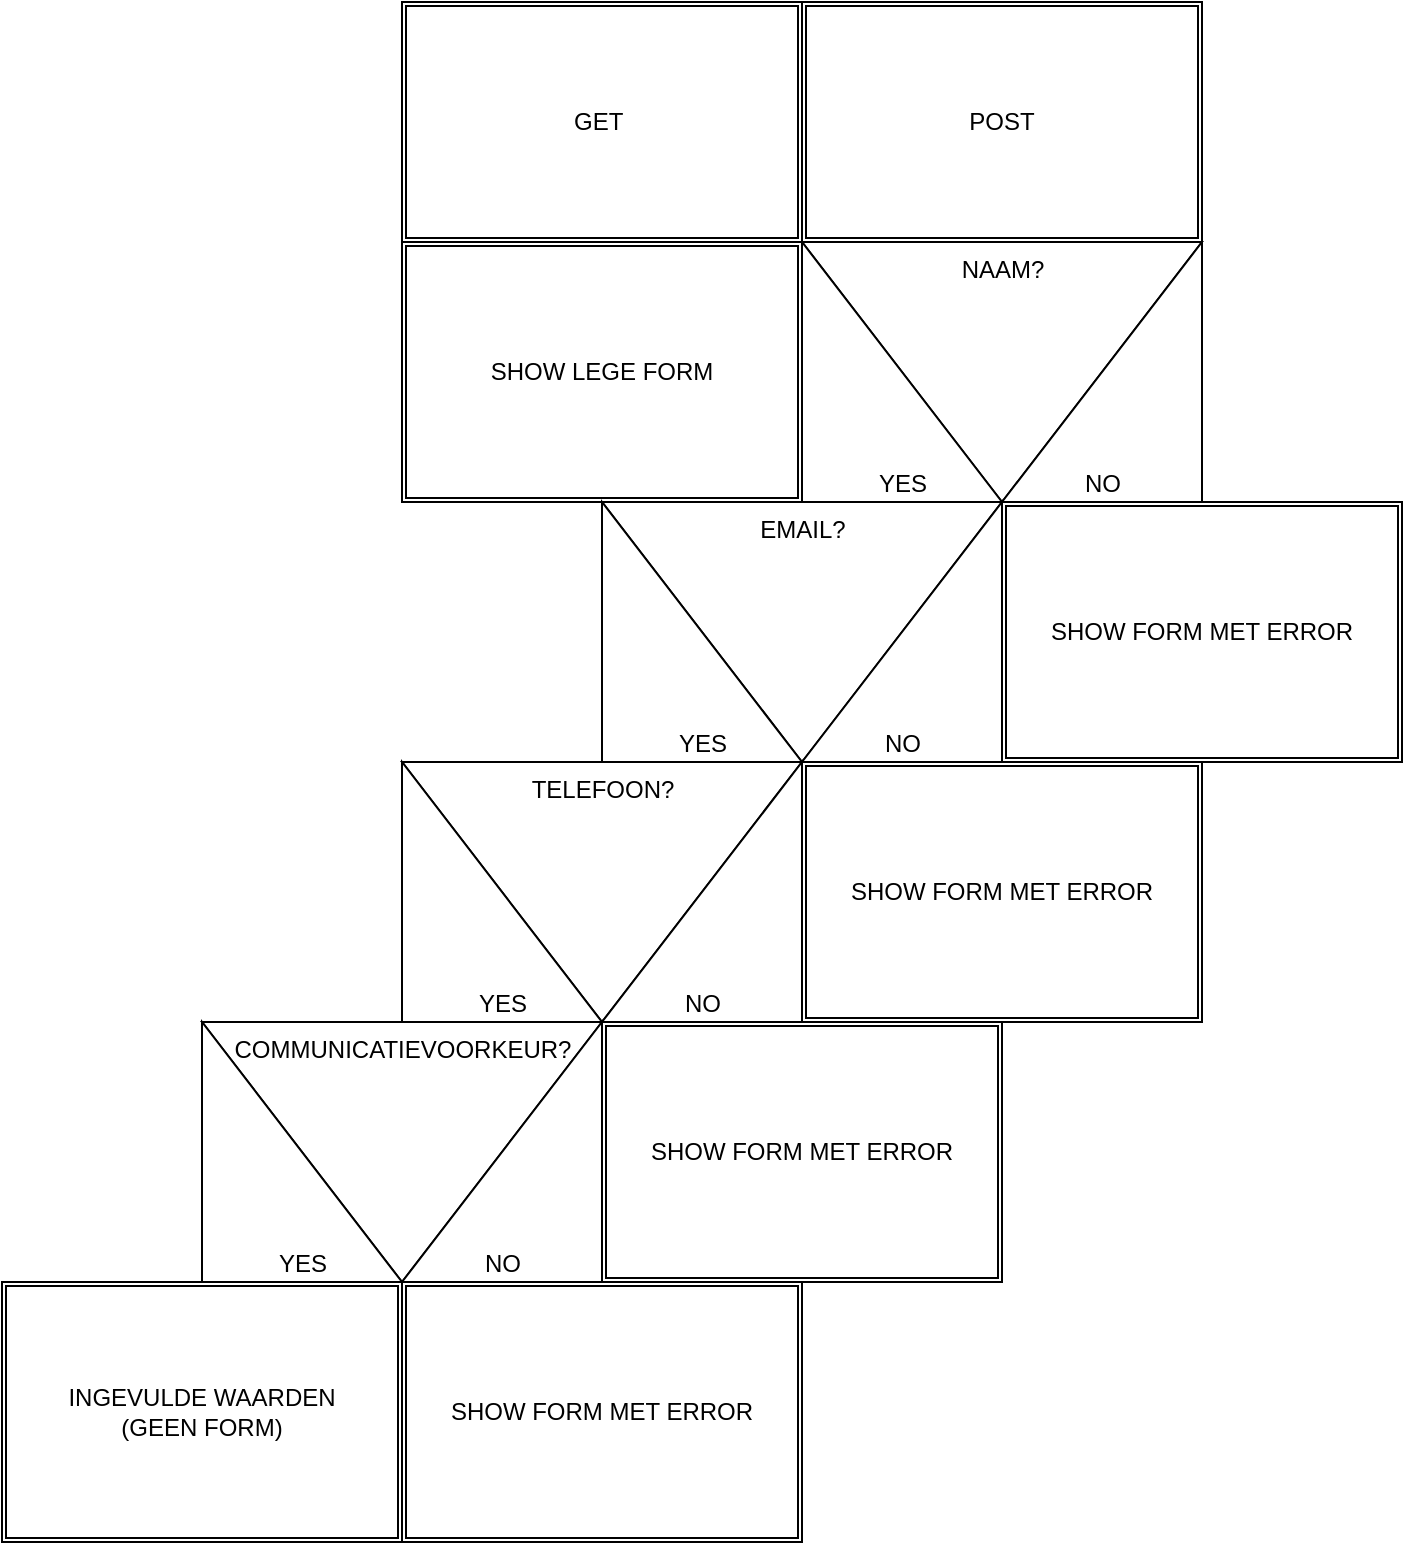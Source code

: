 <mxfile>
    <diagram id="sRckla2KPKiwMlTJUJ2y" name="Page-1">
        <mxGraphModel dx="1968" dy="812" grid="1" gridSize="10" guides="1" tooltips="1" connect="1" arrows="1" fold="1" page="1" pageScale="1" pageWidth="850" pageHeight="1100" math="0" shadow="0">
            <root>
                <mxCell id="0"/>
                <mxCell id="1" parent="0"/>
                <mxCell id="2" value="GET&amp;nbsp;" style="shape=ext;double=1;rounded=0;whiteSpace=wrap;html=1;" vertex="1" parent="1">
                    <mxGeometry x="80" y="80" width="200" height="120" as="geometry"/>
                </mxCell>
                <mxCell id="3" value="POST" style="shape=ext;double=1;rounded=0;whiteSpace=wrap;html=1;" vertex="1" parent="1">
                    <mxGeometry x="280" y="80" width="200" height="120" as="geometry"/>
                </mxCell>
                <mxCell id="4" value="SHOW LEGE FORM" style="shape=ext;double=1;rounded=0;whiteSpace=wrap;html=1;" vertex="1" parent="1">
                    <mxGeometry x="80" y="200" width="200" height="130" as="geometry"/>
                </mxCell>
                <mxCell id="6" value="NAAM?" style="verticalLabelPosition=middle;verticalAlign=top;html=1;shape=mxgraph.basic.acute_triangle;dx=0.5;direction=west;labelPosition=center;align=center;" vertex="1" parent="1">
                    <mxGeometry x="280" y="200" width="200" height="130" as="geometry"/>
                </mxCell>
                <mxCell id="8" value="YES&lt;br&gt;" style="verticalLabelPosition=middle;verticalAlign=bottom;html=1;shape=mxgraph.basic.orthogonal_triangle;labelPosition=center;align=center;" vertex="1" parent="1">
                    <mxGeometry x="280" y="200" width="100" height="130" as="geometry"/>
                </mxCell>
                <mxCell id="9" value="NO" style="verticalLabelPosition=middle;verticalAlign=bottom;html=1;shape=mxgraph.basic.orthogonal_triangle;direction=north;labelPosition=center;align=center;" vertex="1" parent="1">
                    <mxGeometry x="380" y="200" width="100" height="130" as="geometry"/>
                </mxCell>
                <mxCell id="10" value="EMAIL?" style="verticalLabelPosition=middle;verticalAlign=top;html=1;shape=mxgraph.basic.acute_triangle;dx=0.5;direction=west;labelPosition=center;align=center;" vertex="1" parent="1">
                    <mxGeometry x="180" y="330" width="200" height="130" as="geometry"/>
                </mxCell>
                <mxCell id="11" value="YES&lt;br&gt;" style="verticalLabelPosition=middle;verticalAlign=bottom;html=1;shape=mxgraph.basic.orthogonal_triangle;labelPosition=center;align=center;" vertex="1" parent="1">
                    <mxGeometry x="180" y="330" width="100" height="130" as="geometry"/>
                </mxCell>
                <mxCell id="12" value="NO" style="verticalLabelPosition=middle;verticalAlign=bottom;html=1;shape=mxgraph.basic.orthogonal_triangle;direction=north;labelPosition=center;align=center;" vertex="1" parent="1">
                    <mxGeometry x="280" y="330" width="100" height="130" as="geometry"/>
                </mxCell>
                <mxCell id="13" value="SHOW FORM WITH ERROR" style="shape=ext;double=1;rounded=0;whiteSpace=wrap;html=1;" vertex="1" parent="1">
                    <mxGeometry x="380" y="330" width="200" height="130" as="geometry"/>
                </mxCell>
                <mxCell id="14" value="SHOW FORM WITH ERROR" style="shape=ext;double=1;rounded=0;whiteSpace=wrap;html=1;" vertex="1" parent="1">
                    <mxGeometry x="280" y="460" width="200" height="130" as="geometry"/>
                </mxCell>
                <mxCell id="15" value="TELEFOON?" style="verticalLabelPosition=middle;verticalAlign=top;html=1;shape=mxgraph.basic.acute_triangle;dx=0.5;direction=west;labelPosition=center;align=center;" vertex="1" parent="1">
                    <mxGeometry x="80" y="460" width="200" height="130" as="geometry"/>
                </mxCell>
                <mxCell id="16" value="YES&lt;br&gt;" style="verticalLabelPosition=middle;verticalAlign=bottom;html=1;shape=mxgraph.basic.orthogonal_triangle;labelPosition=center;align=center;" vertex="1" parent="1">
                    <mxGeometry x="80" y="460" width="100" height="130" as="geometry"/>
                </mxCell>
                <mxCell id="17" value="NO" style="verticalLabelPosition=middle;verticalAlign=bottom;html=1;shape=mxgraph.basic.orthogonal_triangle;direction=north;labelPosition=center;align=center;" vertex="1" parent="1">
                    <mxGeometry x="180" y="460" width="100" height="130" as="geometry"/>
                </mxCell>
                <mxCell id="18" value="SHOW FORM WITH ERROR" style="shape=ext;double=1;rounded=0;whiteSpace=wrap;html=1;" vertex="1" parent="1">
                    <mxGeometry x="180" y="590" width="200" height="130" as="geometry"/>
                </mxCell>
                <mxCell id="19" value="COMMUNICATIEVOORKEUR?" style="verticalLabelPosition=middle;verticalAlign=top;html=1;shape=mxgraph.basic.acute_triangle;dx=0.5;direction=west;labelPosition=center;align=center;" vertex="1" parent="1">
                    <mxGeometry x="-20" y="590" width="200" height="130" as="geometry"/>
                </mxCell>
                <mxCell id="20" value="YES&lt;br&gt;" style="verticalLabelPosition=middle;verticalAlign=bottom;html=1;shape=mxgraph.basic.orthogonal_triangle;labelPosition=center;align=center;" vertex="1" parent="1">
                    <mxGeometry x="-20" y="590" width="100" height="130" as="geometry"/>
                </mxCell>
                <mxCell id="21" value="NO" style="verticalLabelPosition=middle;verticalAlign=bottom;html=1;shape=mxgraph.basic.orthogonal_triangle;direction=north;labelPosition=center;align=center;" vertex="1" parent="1">
                    <mxGeometry x="80" y="590" width="100" height="130" as="geometry"/>
                </mxCell>
                <mxCell id="22" value="SHOW FORM MET ERROR" style="shape=ext;double=1;rounded=0;whiteSpace=wrap;html=1;" vertex="1" parent="1">
                    <mxGeometry x="80" y="720" width="200" height="130" as="geometry"/>
                </mxCell>
                <mxCell id="23" value="INGEVULDE WAARDEN&lt;br&gt;(GEEN FORM)" style="shape=ext;double=1;rounded=0;whiteSpace=wrap;html=1;" vertex="1" parent="1">
                    <mxGeometry x="-120" y="720" width="200" height="130" as="geometry"/>
                </mxCell>
                <mxCell id="24" value="SHOW FORM MET ERROR" style="shape=ext;double=1;rounded=0;whiteSpace=wrap;html=1;" vertex="1" parent="1">
                    <mxGeometry x="180" y="590" width="200" height="130" as="geometry"/>
                </mxCell>
                <mxCell id="25" value="SHOW FORM MET ERROR" style="shape=ext;double=1;rounded=0;whiteSpace=wrap;html=1;" vertex="1" parent="1">
                    <mxGeometry x="280" y="460" width="200" height="130" as="geometry"/>
                </mxCell>
                <mxCell id="26" value="SHOW FORM MET ERROR" style="shape=ext;double=1;rounded=0;whiteSpace=wrap;html=1;" vertex="1" parent="1">
                    <mxGeometry x="380" y="330" width="200" height="130" as="geometry"/>
                </mxCell>
            </root>
        </mxGraphModel>
    </diagram>
</mxfile>